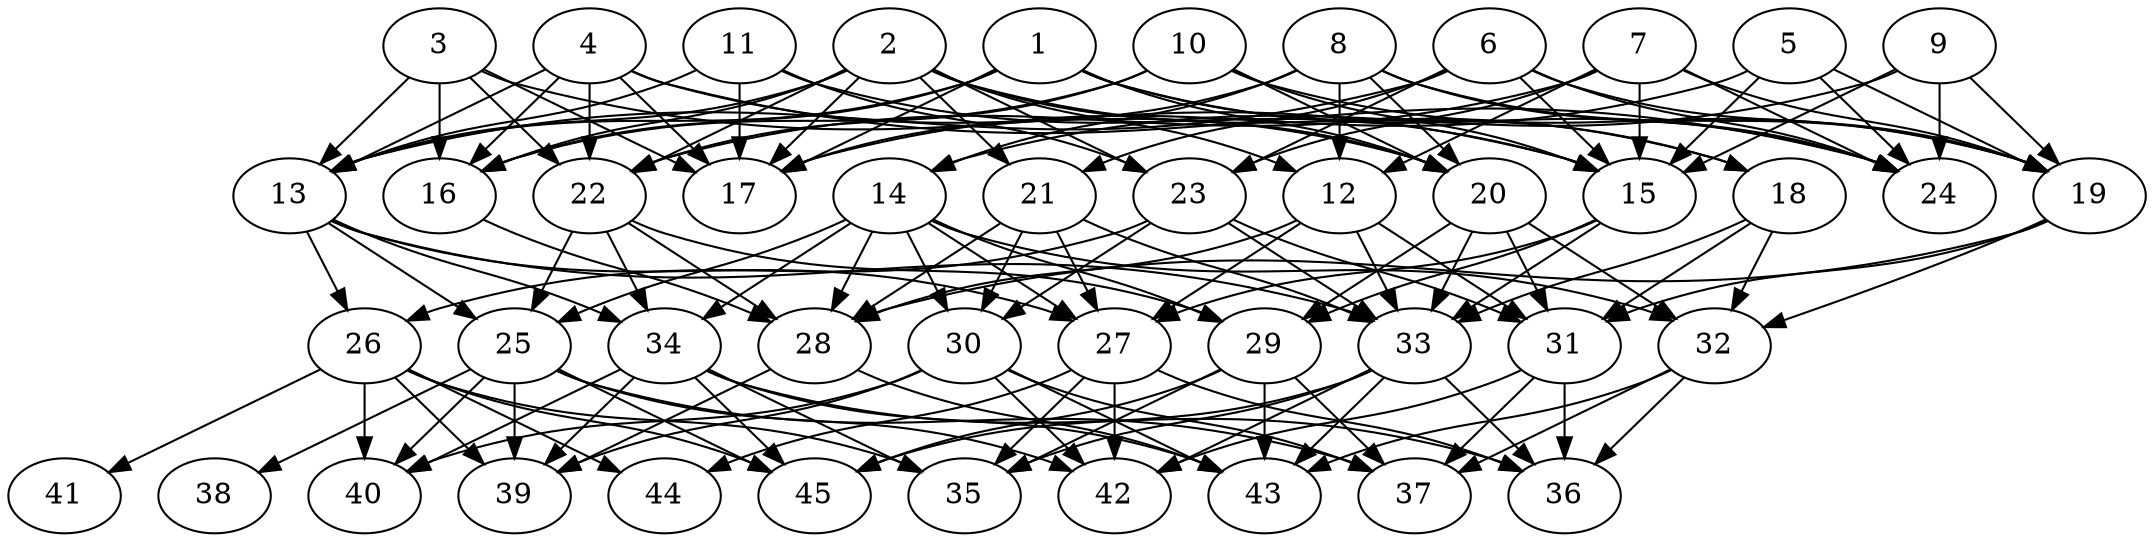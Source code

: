 // DAG automatically generated by daggen at Thu Oct  3 14:07:24 2019
// ./daggen --dot -n 45 --ccr 0.5 --fat 0.7 --regular 0.7 --density 0.6 --mindata 5242880 --maxdata 52428800 
digraph G {
  1 [size="13123584", alpha="0.13", expect_size="6561792"] 
  1 -> 13 [size ="6561792"]
  1 -> 16 [size ="6561792"]
  1 -> 17 [size ="6561792"]
  1 -> 18 [size ="6561792"]
  1 -> 20 [size ="6561792"]
  1 -> 24 [size ="6561792"]
  2 [size="64593920", alpha="0.04", expect_size="32296960"] 
  2 -> 12 [size ="32296960"]
  2 -> 13 [size ="32296960"]
  2 -> 16 [size ="32296960"]
  2 -> 17 [size ="32296960"]
  2 -> 18 [size ="32296960"]
  2 -> 20 [size ="32296960"]
  2 -> 21 [size ="32296960"]
  2 -> 22 [size ="32296960"]
  2 -> 23 [size ="32296960"]
  3 [size="98746368", alpha="0.02", expect_size="49373184"] 
  3 -> 13 [size ="49373184"]
  3 -> 15 [size ="49373184"]
  3 -> 16 [size ="49373184"]
  3 -> 17 [size ="49373184"]
  3 -> 22 [size ="49373184"]
  4 [size="100206592", alpha="0.04", expect_size="50103296"] 
  4 -> 13 [size ="50103296"]
  4 -> 16 [size ="50103296"]
  4 -> 17 [size ="50103296"]
  4 -> 20 [size ="50103296"]
  4 -> 22 [size ="50103296"]
  4 -> 24 [size ="50103296"]
  5 [size="40484864", alpha="0.16", expect_size="20242432"] 
  5 -> 15 [size ="20242432"]
  5 -> 17 [size ="20242432"]
  5 -> 19 [size ="20242432"]
  5 -> 24 [size ="20242432"]
  6 [size="94871552", alpha="0.12", expect_size="47435776"] 
  6 -> 13 [size ="47435776"]
  6 -> 15 [size ="47435776"]
  6 -> 19 [size ="47435776"]
  6 -> 21 [size ="47435776"]
  6 -> 23 [size ="47435776"]
  6 -> 24 [size ="47435776"]
  7 [size="82618368", alpha="0.13", expect_size="41309184"] 
  7 -> 12 [size ="41309184"]
  7 -> 15 [size ="41309184"]
  7 -> 19 [size ="41309184"]
  7 -> 22 [size ="41309184"]
  7 -> 23 [size ="41309184"]
  7 -> 24 [size ="41309184"]
  8 [size="82356224", alpha="0.05", expect_size="41178112"] 
  8 -> 12 [size ="41178112"]
  8 -> 14 [size ="41178112"]
  8 -> 17 [size ="41178112"]
  8 -> 19 [size ="41178112"]
  8 -> 20 [size ="41178112"]
  8 -> 24 [size ="41178112"]
  9 [size="95717376", alpha="0.10", expect_size="47858688"] 
  9 -> 14 [size ="47858688"]
  9 -> 15 [size ="47858688"]
  9 -> 19 [size ="47858688"]
  9 -> 24 [size ="47858688"]
  10 [size="17326080", alpha="0.12", expect_size="8663040"] 
  10 -> 15 [size ="8663040"]
  10 -> 16 [size ="8663040"]
  10 -> 19 [size ="8663040"]
  10 -> 20 [size ="8663040"]
  10 -> 22 [size ="8663040"]
  11 [size="63215616", alpha="0.10", expect_size="31607808"] 
  11 -> 13 [size ="31607808"]
  11 -> 15 [size ="31607808"]
  11 -> 17 [size ="31607808"]
  11 -> 23 [size ="31607808"]
  12 [size="28610560", alpha="0.09", expect_size="14305280"] 
  12 -> 27 [size ="14305280"]
  12 -> 28 [size ="14305280"]
  12 -> 31 [size ="14305280"]
  12 -> 33 [size ="14305280"]
  13 [size="45539328", alpha="0.09", expect_size="22769664"] 
  13 -> 25 [size ="22769664"]
  13 -> 26 [size ="22769664"]
  13 -> 27 [size ="22769664"]
  13 -> 33 [size ="22769664"]
  13 -> 34 [size ="22769664"]
  14 [size="53536768", alpha="0.15", expect_size="26768384"] 
  14 -> 25 [size ="26768384"]
  14 -> 27 [size ="26768384"]
  14 -> 28 [size ="26768384"]
  14 -> 29 [size ="26768384"]
  14 -> 30 [size ="26768384"]
  14 -> 32 [size ="26768384"]
  14 -> 34 [size ="26768384"]
  15 [size="73209856", alpha="0.15", expect_size="36604928"] 
  15 -> 27 [size ="36604928"]
  15 -> 29 [size ="36604928"]
  15 -> 33 [size ="36604928"]
  16 [size="54204416", alpha="0.19", expect_size="27102208"] 
  16 -> 28 [size ="27102208"]
  17 [size="16551936", alpha="0.02", expect_size="8275968"] 
  18 [size="80185344", alpha="0.05", expect_size="40092672"] 
  18 -> 31 [size ="40092672"]
  18 -> 32 [size ="40092672"]
  18 -> 33 [size ="40092672"]
  19 [size="103026688", alpha="0.10", expect_size="51513344"] 
  19 -> 28 [size ="51513344"]
  19 -> 31 [size ="51513344"]
  19 -> 32 [size ="51513344"]
  20 [size="56006656", alpha="0.04", expect_size="28003328"] 
  20 -> 29 [size ="28003328"]
  20 -> 31 [size ="28003328"]
  20 -> 32 [size ="28003328"]
  20 -> 33 [size ="28003328"]
  21 [size="18849792", alpha="0.19", expect_size="9424896"] 
  21 -> 27 [size ="9424896"]
  21 -> 28 [size ="9424896"]
  21 -> 30 [size ="9424896"]
  21 -> 33 [size ="9424896"]
  22 [size="63827968", alpha="0.05", expect_size="31913984"] 
  22 -> 25 [size ="31913984"]
  22 -> 28 [size ="31913984"]
  22 -> 29 [size ="31913984"]
  22 -> 34 [size ="31913984"]
  23 [size="14055424", alpha="0.09", expect_size="7027712"] 
  23 -> 26 [size ="7027712"]
  23 -> 30 [size ="7027712"]
  23 -> 31 [size ="7027712"]
  23 -> 33 [size ="7027712"]
  24 [size="54179840", alpha="0.13", expect_size="27089920"] 
  25 [size="30478336", alpha="0.03", expect_size="15239168"] 
  25 -> 37 [size ="15239168"]
  25 -> 38 [size ="15239168"]
  25 -> 39 [size ="15239168"]
  25 -> 40 [size ="15239168"]
  25 -> 42 [size ="15239168"]
  25 -> 45 [size ="15239168"]
  26 [size="99745792", alpha="0.11", expect_size="49872896"] 
  26 -> 35 [size ="49872896"]
  26 -> 39 [size ="49872896"]
  26 -> 40 [size ="49872896"]
  26 -> 41 [size ="49872896"]
  26 -> 44 [size ="49872896"]
  26 -> 45 [size ="49872896"]
  27 [size="93327360", alpha="0.14", expect_size="46663680"] 
  27 -> 35 [size ="46663680"]
  27 -> 36 [size ="46663680"]
  27 -> 42 [size ="46663680"]
  27 -> 44 [size ="46663680"]
  28 [size="104181760", alpha="0.13", expect_size="52090880"] 
  28 -> 39 [size ="52090880"]
  28 -> 43 [size ="52090880"]
  29 [size="34168832", alpha="0.09", expect_size="17084416"] 
  29 -> 35 [size ="17084416"]
  29 -> 37 [size ="17084416"]
  29 -> 43 [size ="17084416"]
  29 -> 45 [size ="17084416"]
  30 [size="82888704", alpha="0.07", expect_size="41444352"] 
  30 -> 37 [size ="41444352"]
  30 -> 39 [size ="41444352"]
  30 -> 40 [size ="41444352"]
  30 -> 42 [size ="41444352"]
  30 -> 43 [size ="41444352"]
  31 [size="102991872", alpha="0.16", expect_size="51495936"] 
  31 -> 36 [size ="51495936"]
  31 -> 37 [size ="51495936"]
  31 -> 42 [size ="51495936"]
  32 [size="97114112", alpha="0.09", expect_size="48557056"] 
  32 -> 36 [size ="48557056"]
  32 -> 37 [size ="48557056"]
  32 -> 43 [size ="48557056"]
  33 [size="24995840", alpha="0.10", expect_size="12497920"] 
  33 -> 35 [size ="12497920"]
  33 -> 36 [size ="12497920"]
  33 -> 42 [size ="12497920"]
  33 -> 43 [size ="12497920"]
  33 -> 45 [size ="12497920"]
  34 [size="69269504", alpha="0.19", expect_size="34634752"] 
  34 -> 35 [size ="34634752"]
  34 -> 36 [size ="34634752"]
  34 -> 39 [size ="34634752"]
  34 -> 40 [size ="34634752"]
  34 -> 43 [size ="34634752"]
  34 -> 45 [size ="34634752"]
  35 [size="36542464", alpha="0.02", expect_size="18271232"] 
  36 [size="51187712", alpha="0.14", expect_size="25593856"] 
  37 [size="103217152", alpha="0.07", expect_size="51608576"] 
  38 [size="76025856", alpha="0.16", expect_size="38012928"] 
  39 [size="41480192", alpha="0.03", expect_size="20740096"] 
  40 [size="84813824", alpha="0.01", expect_size="42406912"] 
  41 [size="24127488", alpha="0.20", expect_size="12063744"] 
  42 [size="100894720", alpha="0.10", expect_size="50447360"] 
  43 [size="50122752", alpha="0.02", expect_size="25061376"] 
  44 [size="95612928", alpha="0.02", expect_size="47806464"] 
  45 [size="91672576", alpha="0.07", expect_size="45836288"] 
}
